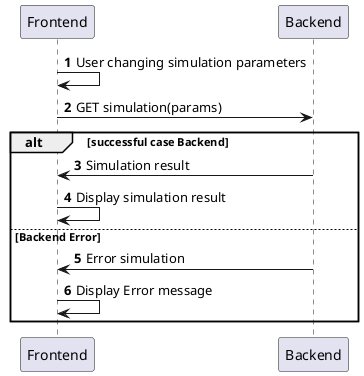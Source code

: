 @startuml
'https://plantuml.com/sequence-diagram

autonumber
Frontend -> Frontend : User changing simulation parameters
Frontend -> Backend : GET simulation(params)
alt successful case Backend
Backend -> Frontend: Simulation result
Frontend -> Frontend : Display simulation result
else Backend Error
Backend -> Frontend: Error simulation
Frontend -> Frontend : Display Error message

end


@enduml